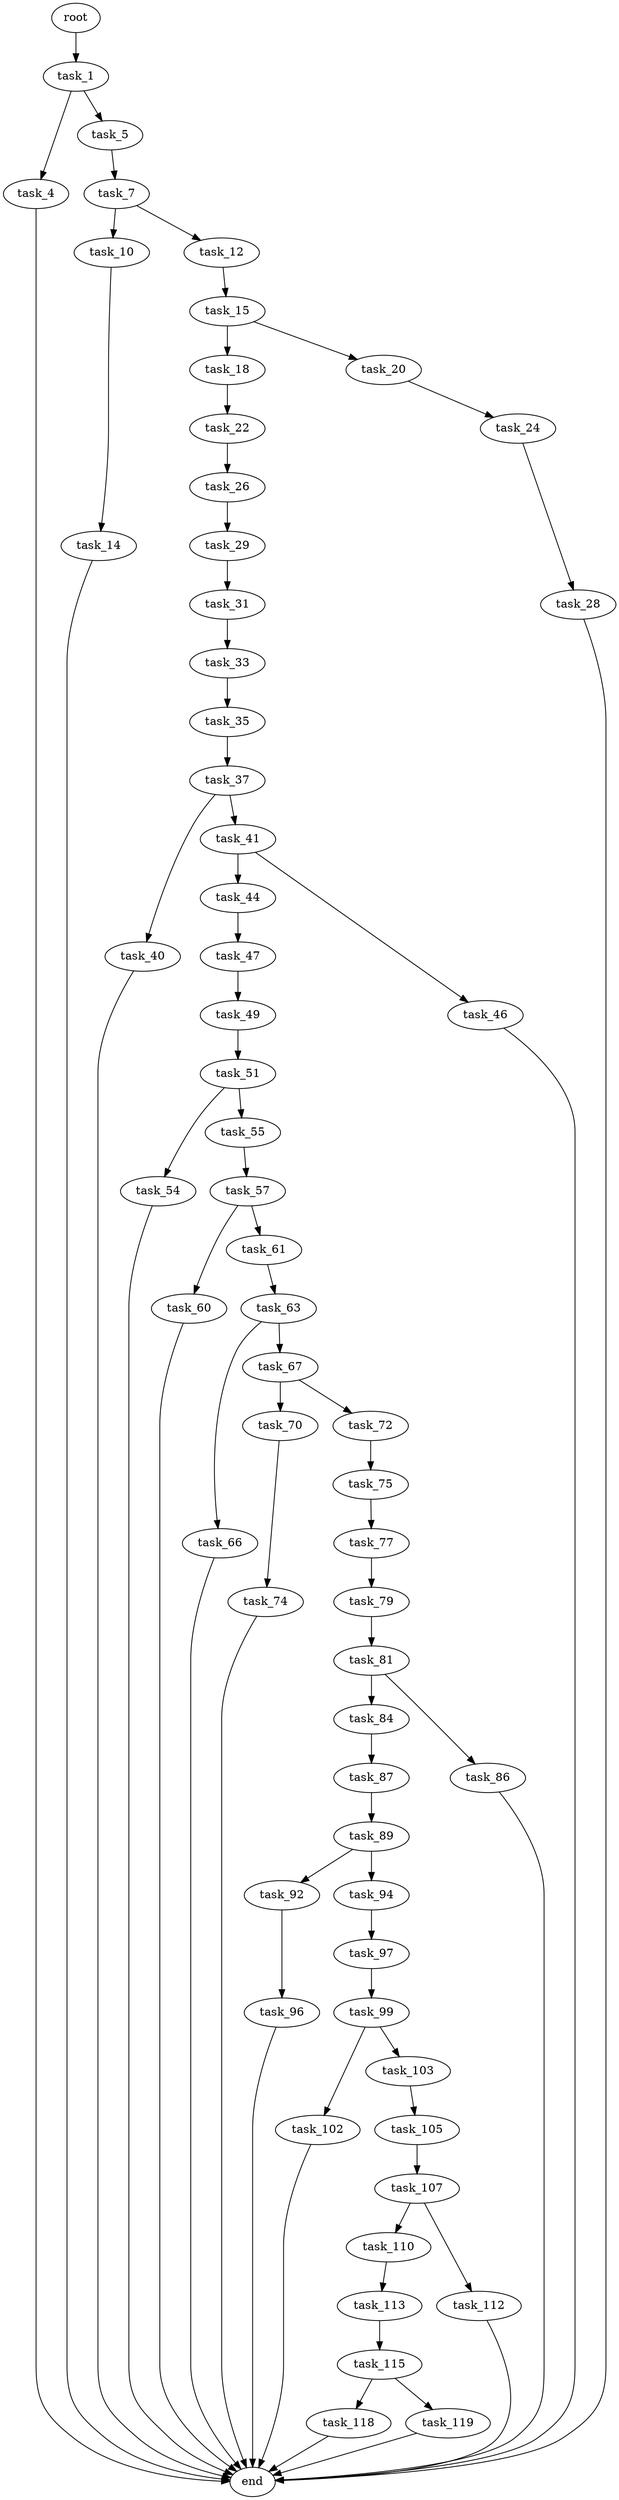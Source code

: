digraph G {
  root [size="0.000000"];
  task_1 [size="134217728000.000000"];
  task_4 [size="44116074216.000000"];
  task_5 [size="43716040335.000000"];
  end [size="0.000000"];
  task_7 [size="102345857128.000000"];
  task_10 [size="41029372632.000000"];
  task_12 [size="1368901406500.000000"];
  task_14 [size="68719476736.000000"];
  task_15 [size="267005745740.000000"];
  task_18 [size="195069683905.000000"];
  task_20 [size="549755813888.000000"];
  task_22 [size="22727115058.000000"];
  task_24 [size="231928233984.000000"];
  task_26 [size="499981009.000000"];
  task_28 [size="368293445632.000000"];
  task_29 [size="231928233984.000000"];
  task_31 [size="782757789696.000000"];
  task_33 [size="134217728000.000000"];
  task_35 [size="44661609240.000000"];
  task_37 [size="2835470638.000000"];
  task_40 [size="84717630588.000000"];
  task_41 [size="68719476736.000000"];
  task_44 [size="231928233984.000000"];
  task_46 [size="549755813888.000000"];
  task_47 [size="15072650290.000000"];
  task_49 [size="250213166839.000000"];
  task_51 [size="134217728000.000000"];
  task_54 [size="83055313848.000000"];
  task_55 [size="8589934592.000000"];
  task_57 [size="549755813888.000000"];
  task_60 [size="14596876627.000000"];
  task_61 [size="7331895388.000000"];
  task_63 [size="368293445632.000000"];
  task_66 [size="25773738841.000000"];
  task_67 [size="231928233984.000000"];
  task_70 [size="26104043333.000000"];
  task_72 [size="244450526578.000000"];
  task_74 [size="123143543652.000000"];
  task_75 [size="68719476736.000000"];
  task_77 [size="343346311459.000000"];
  task_79 [size="8589934592.000000"];
  task_81 [size="3716818665.000000"];
  task_84 [size="166573721832.000000"];
  task_86 [size="1811341516.000000"];
  task_87 [size="948750426984.000000"];
  task_89 [size="275221328304.000000"];
  task_92 [size="549755813888.000000"];
  task_94 [size="1176555966.000000"];
  task_96 [size="17084043819.000000"];
  task_97 [size="247902088711.000000"];
  task_99 [size="549755813888.000000"];
  task_102 [size="235195869233.000000"];
  task_103 [size="494137439857.000000"];
  task_105 [size="782757789696.000000"];
  task_107 [size="39914536906.000000"];
  task_110 [size="2923583885.000000"];
  task_112 [size="1073741824000.000000"];
  task_113 [size="231928233984.000000"];
  task_115 [size="291452827471.000000"];
  task_118 [size="8589934592.000000"];
  task_119 [size="187912862886.000000"];

  root -> task_1 [size="1.000000"];
  task_1 -> task_4 [size="209715200.000000"];
  task_1 -> task_5 [size="209715200.000000"];
  task_4 -> end [size="1.000000"];
  task_5 -> task_7 [size="33554432.000000"];
  task_7 -> task_10 [size="209715200.000000"];
  task_7 -> task_12 [size="209715200.000000"];
  task_10 -> task_14 [size="679477248.000000"];
  task_12 -> task_15 [size="838860800.000000"];
  task_14 -> end [size="1.000000"];
  task_15 -> task_18 [size="209715200.000000"];
  task_15 -> task_20 [size="209715200.000000"];
  task_18 -> task_22 [size="411041792.000000"];
  task_20 -> task_24 [size="536870912.000000"];
  task_22 -> task_26 [size="536870912.000000"];
  task_24 -> task_28 [size="301989888.000000"];
  task_26 -> task_29 [size="33554432.000000"];
  task_28 -> end [size="1.000000"];
  task_29 -> task_31 [size="301989888.000000"];
  task_31 -> task_33 [size="679477248.000000"];
  task_33 -> task_35 [size="209715200.000000"];
  task_35 -> task_37 [size="134217728.000000"];
  task_37 -> task_40 [size="75497472.000000"];
  task_37 -> task_41 [size="75497472.000000"];
  task_40 -> end [size="1.000000"];
  task_41 -> task_44 [size="134217728.000000"];
  task_41 -> task_46 [size="134217728.000000"];
  task_44 -> task_47 [size="301989888.000000"];
  task_46 -> end [size="1.000000"];
  task_47 -> task_49 [size="411041792.000000"];
  task_49 -> task_51 [size="679477248.000000"];
  task_51 -> task_54 [size="209715200.000000"];
  task_51 -> task_55 [size="209715200.000000"];
  task_54 -> end [size="1.000000"];
  task_55 -> task_57 [size="33554432.000000"];
  task_57 -> task_60 [size="536870912.000000"];
  task_57 -> task_61 [size="536870912.000000"];
  task_60 -> end [size="1.000000"];
  task_61 -> task_63 [size="209715200.000000"];
  task_63 -> task_66 [size="411041792.000000"];
  task_63 -> task_67 [size="411041792.000000"];
  task_66 -> end [size="1.000000"];
  task_67 -> task_70 [size="301989888.000000"];
  task_67 -> task_72 [size="301989888.000000"];
  task_70 -> task_74 [size="411041792.000000"];
  task_72 -> task_75 [size="209715200.000000"];
  task_74 -> end [size="1.000000"];
  task_75 -> task_77 [size="134217728.000000"];
  task_77 -> task_79 [size="679477248.000000"];
  task_79 -> task_81 [size="33554432.000000"];
  task_81 -> task_84 [size="301989888.000000"];
  task_81 -> task_86 [size="301989888.000000"];
  task_84 -> task_87 [size="411041792.000000"];
  task_86 -> end [size="1.000000"];
  task_87 -> task_89 [size="679477248.000000"];
  task_89 -> task_92 [size="536870912.000000"];
  task_89 -> task_94 [size="536870912.000000"];
  task_92 -> task_96 [size="536870912.000000"];
  task_94 -> task_97 [size="33554432.000000"];
  task_96 -> end [size="1.000000"];
  task_97 -> task_99 [size="411041792.000000"];
  task_99 -> task_102 [size="536870912.000000"];
  task_99 -> task_103 [size="536870912.000000"];
  task_102 -> end [size="1.000000"];
  task_103 -> task_105 [size="411041792.000000"];
  task_105 -> task_107 [size="679477248.000000"];
  task_107 -> task_110 [size="838860800.000000"];
  task_107 -> task_112 [size="838860800.000000"];
  task_110 -> task_113 [size="301989888.000000"];
  task_112 -> end [size="1.000000"];
  task_113 -> task_115 [size="301989888.000000"];
  task_115 -> task_118 [size="838860800.000000"];
  task_115 -> task_119 [size="838860800.000000"];
  task_118 -> end [size="1.000000"];
  task_119 -> end [size="1.000000"];
}
